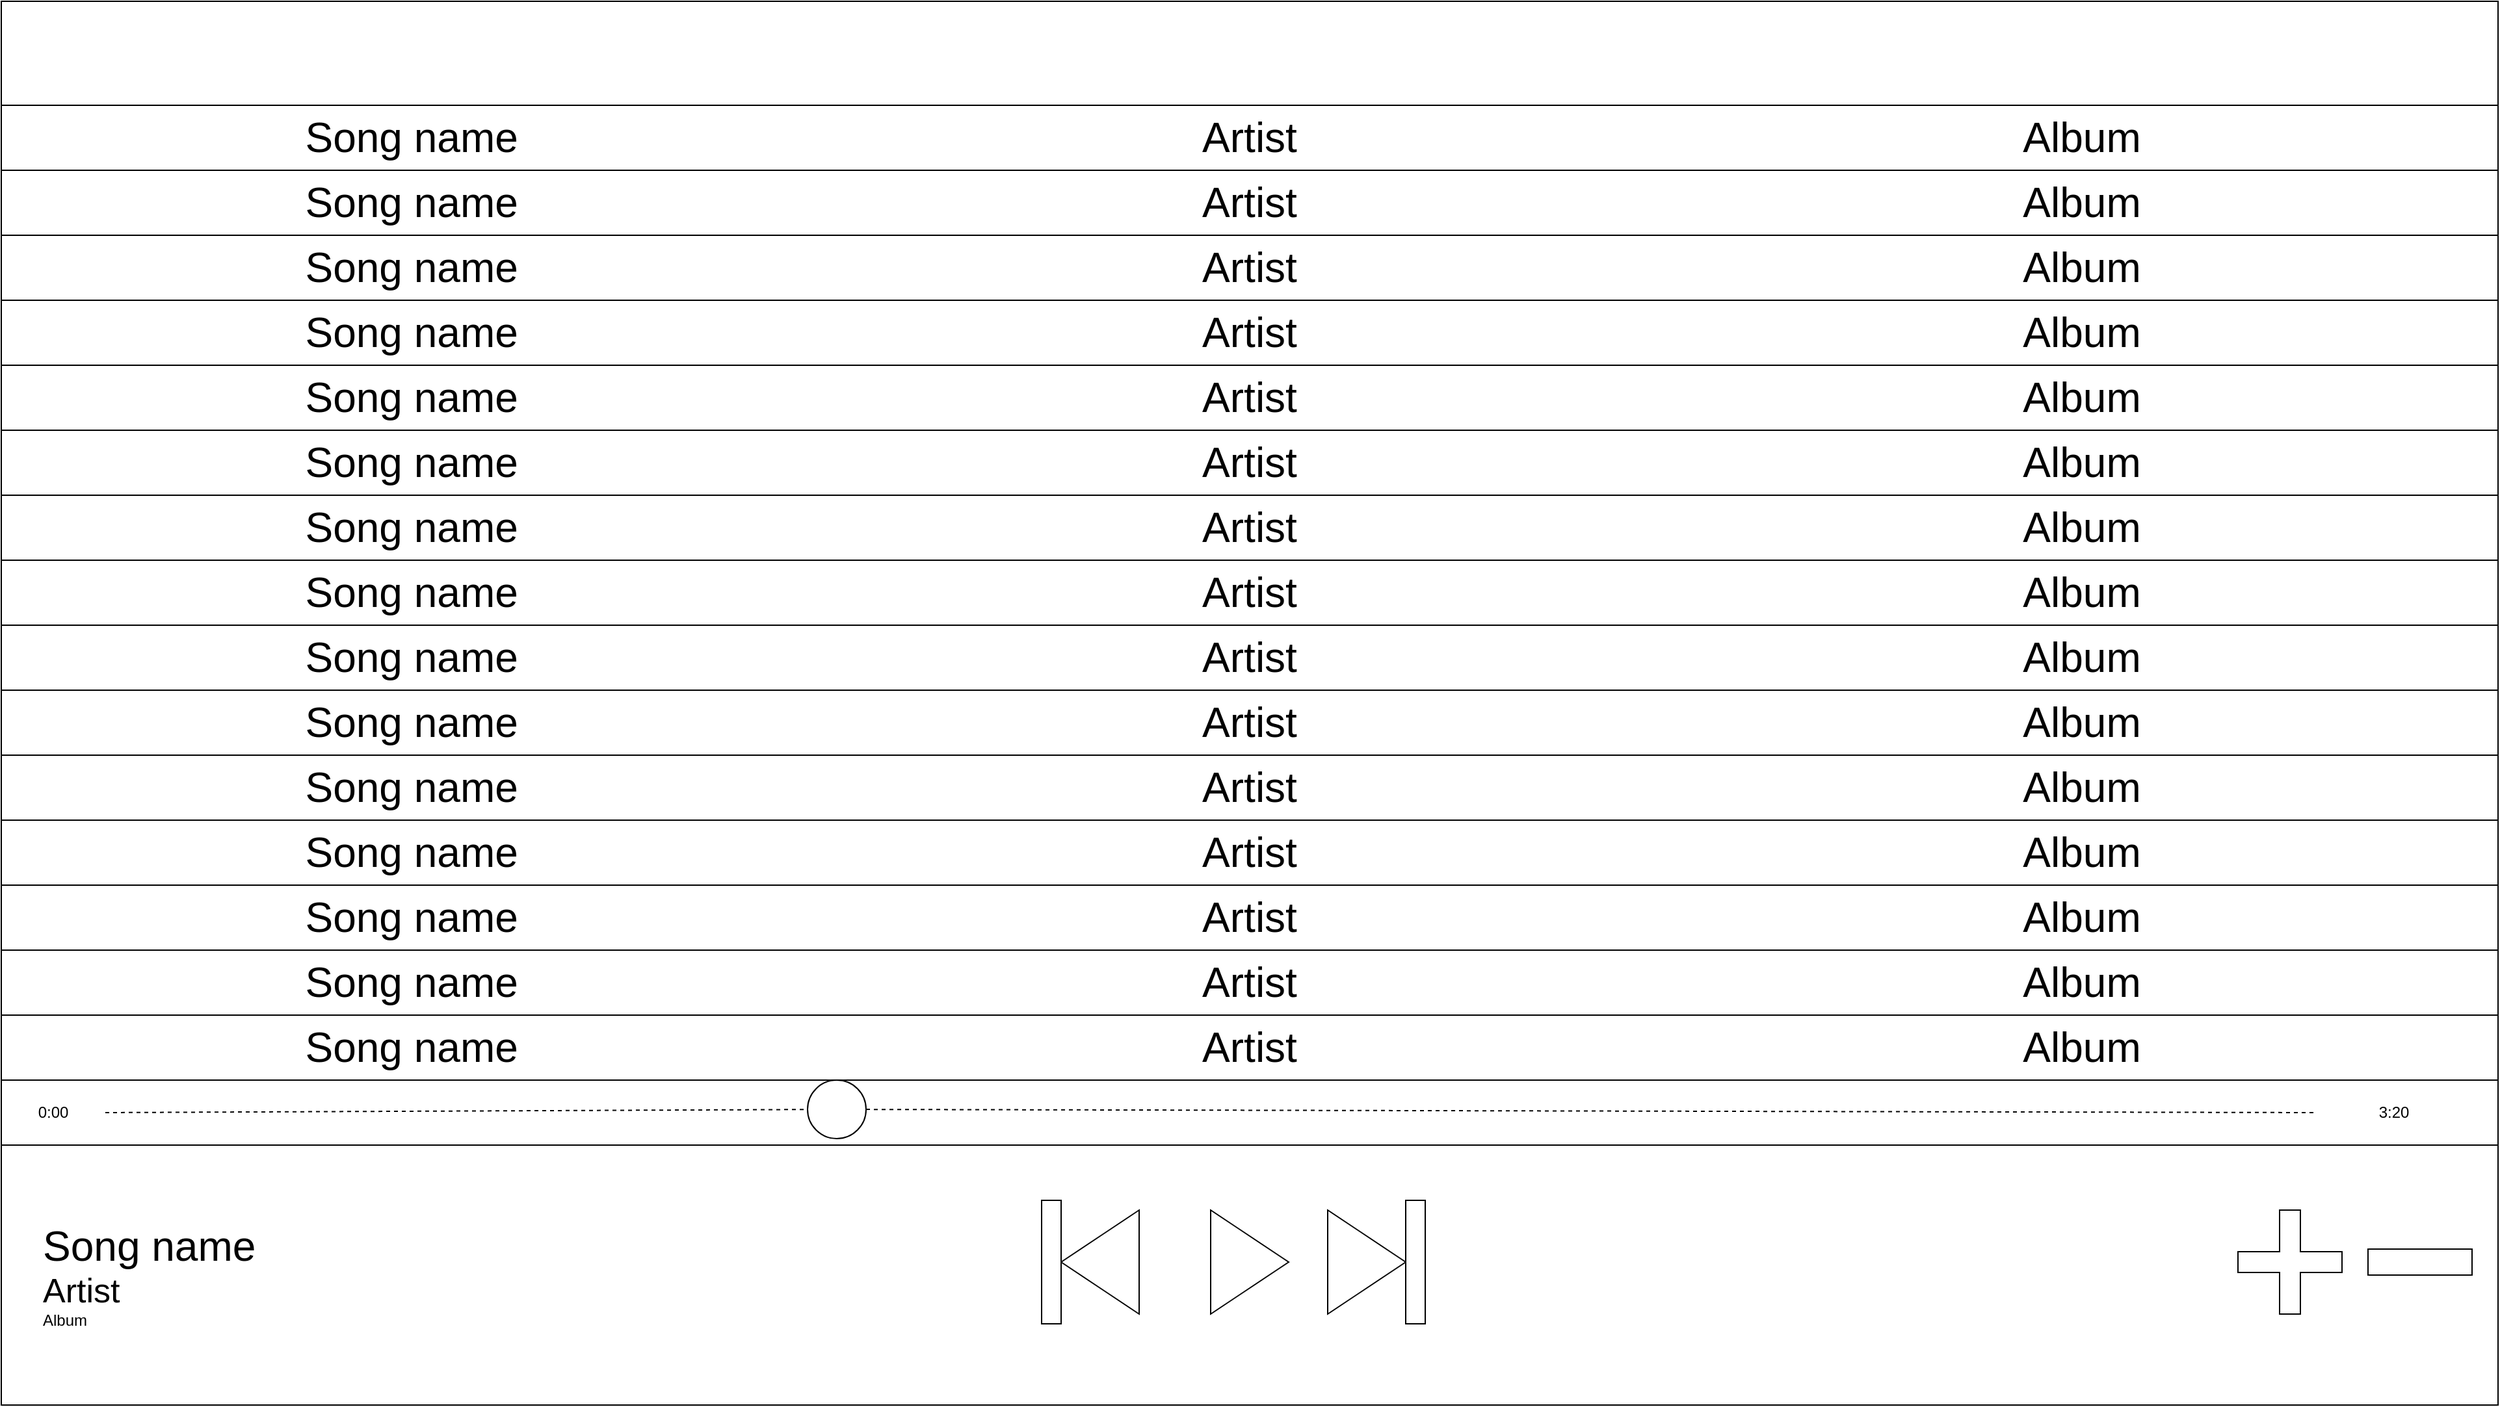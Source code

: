<mxfile version="13.4.2" type="device"><diagram id="9Z5FpPsjTViemhz1lpiM" name="Page-1"><mxGraphModel dx="3196" dy="3403" grid="1" gridSize="10" guides="1" tooltips="1" connect="1" arrows="1" fold="1" page="1" pageScale="1" pageWidth="850" pageHeight="1100" math="0" shadow="0"><root><mxCell id="0"/><mxCell id="1" parent="0"/><mxCell id="Efipk-SrHfKpIuSl4kQd-1" value="" style="rounded=0;whiteSpace=wrap;html=1;" vertex="1" parent="1"><mxGeometry y="-2140" width="1920" height="1080" as="geometry"/></mxCell><mxCell id="Efipk-SrHfKpIuSl4kQd-2" value="" style="rounded=0;whiteSpace=wrap;html=1;" vertex="1" parent="1"><mxGeometry y="-1260" width="1920" height="200" as="geometry"/></mxCell><mxCell id="Efipk-SrHfKpIuSl4kQd-3" value="" style="triangle;whiteSpace=wrap;html=1;" vertex="1" parent="1"><mxGeometry x="930" y="-1210" width="60" height="80" as="geometry"/></mxCell><mxCell id="Efipk-SrHfKpIuSl4kQd-6" value="" style="triangle;whiteSpace=wrap;html=1;" vertex="1" parent="1"><mxGeometry x="1020" y="-1210" width="60" height="80" as="geometry"/></mxCell><mxCell id="Efipk-SrHfKpIuSl4kQd-7" value="" style="rounded=0;whiteSpace=wrap;html=1;rotation=90;" vertex="1" parent="1"><mxGeometry x="1040" y="-1177.5" width="95" height="15" as="geometry"/></mxCell><mxCell id="Efipk-SrHfKpIuSl4kQd-8" value="" style="triangle;whiteSpace=wrap;html=1;rotation=-180;" vertex="1" parent="1"><mxGeometry x="815" y="-1210" width="60" height="80" as="geometry"/></mxCell><mxCell id="Efipk-SrHfKpIuSl4kQd-9" value="" style="rounded=0;whiteSpace=wrap;html=1;rotation=90;" vertex="1" parent="1"><mxGeometry x="760" y="-1177.5" width="95" height="15" as="geometry"/></mxCell><mxCell id="Efipk-SrHfKpIuSl4kQd-10" value="" style="rounded=0;whiteSpace=wrap;html=1;" vertex="1" parent="1"><mxGeometry y="-1310" width="1920" height="50" as="geometry"/></mxCell><mxCell id="Efipk-SrHfKpIuSl4kQd-11" value="" style="endArrow=none;dashed=1;html=1;" edge="1" parent="1" source="Efipk-SrHfKpIuSl4kQd-14"><mxGeometry width="50" height="50" relative="1" as="geometry"><mxPoint x="80" y="-1285" as="sourcePoint"/><mxPoint x="1780" y="-1285" as="targetPoint"/></mxGeometry></mxCell><mxCell id="Efipk-SrHfKpIuSl4kQd-12" value="0:00" style="text;html=1;strokeColor=none;fillColor=none;align=center;verticalAlign=middle;whiteSpace=wrap;rounded=0;" vertex="1" parent="1"><mxGeometry x="20" y="-1295" width="40" height="20" as="geometry"/></mxCell><mxCell id="Efipk-SrHfKpIuSl4kQd-13" value="3:20" style="text;html=1;strokeColor=none;fillColor=none;align=center;verticalAlign=middle;whiteSpace=wrap;rounded=0;" vertex="1" parent="1"><mxGeometry x="1820" y="-1295" width="40" height="20" as="geometry"/></mxCell><mxCell id="Efipk-SrHfKpIuSl4kQd-14" value="" style="ellipse;whiteSpace=wrap;html=1;aspect=fixed;" vertex="1" parent="1"><mxGeometry x="620" y="-1310" width="45" height="45" as="geometry"/></mxCell><mxCell id="Efipk-SrHfKpIuSl4kQd-15" value="" style="endArrow=none;dashed=1;html=1;" edge="1" parent="1" target="Efipk-SrHfKpIuSl4kQd-14"><mxGeometry width="50" height="50" relative="1" as="geometry"><mxPoint x="80" y="-1285" as="sourcePoint"/><mxPoint x="1780" y="-1285" as="targetPoint"/></mxGeometry></mxCell><mxCell id="Efipk-SrHfKpIuSl4kQd-16" value="&lt;font style=&quot;font-size: 32px&quot;&gt;Song name&lt;/font&gt;&lt;br&gt;&lt;font style=&quot;font-size: 26px&quot;&gt;Artist&lt;/font&gt;&lt;br&gt;Album" style="text;html=1;strokeColor=none;fillColor=none;align=left;verticalAlign=middle;whiteSpace=wrap;rounded=0;" vertex="1" parent="1"><mxGeometry x="30" y="-1260" width="280" height="200" as="geometry"/></mxCell><mxCell id="Efipk-SrHfKpIuSl4kQd-17" value="" style="shape=cross;whiteSpace=wrap;html=1;" vertex="1" parent="1"><mxGeometry x="1720" y="-1210" width="80" height="80" as="geometry"/></mxCell><mxCell id="Efipk-SrHfKpIuSl4kQd-18" value="" style="rounded=0;whiteSpace=wrap;html=1;" vertex="1" parent="1"><mxGeometry x="1820" y="-1180" width="80" height="20" as="geometry"/></mxCell><mxCell id="Efipk-SrHfKpIuSl4kQd-20" value="" style="rounded=0;whiteSpace=wrap;html=1;" vertex="1" parent="1"><mxGeometry y="-1510" width="1920" height="50" as="geometry"/></mxCell><mxCell id="Efipk-SrHfKpIuSl4kQd-22" value="" style="rounded=0;whiteSpace=wrap;html=1;" vertex="1" parent="1"><mxGeometry y="-1460" width="1920" height="50" as="geometry"/></mxCell><mxCell id="Efipk-SrHfKpIuSl4kQd-23" value="" style="rounded=0;whiteSpace=wrap;html=1;" vertex="1" parent="1"><mxGeometry y="-1410" width="1920" height="50" as="geometry"/></mxCell><mxCell id="Efipk-SrHfKpIuSl4kQd-24" value="" style="rounded=0;whiteSpace=wrap;html=1;" vertex="1" parent="1"><mxGeometry y="-1360" width="1920" height="50" as="geometry"/></mxCell><mxCell id="Efipk-SrHfKpIuSl4kQd-25" value="" style="rounded=0;whiteSpace=wrap;html=1;" vertex="1" parent="1"><mxGeometry y="-1710" width="1920" height="50" as="geometry"/></mxCell><mxCell id="Efipk-SrHfKpIuSl4kQd-26" value="" style="rounded=0;whiteSpace=wrap;html=1;" vertex="1" parent="1"><mxGeometry y="-1660" width="1920" height="50" as="geometry"/></mxCell><mxCell id="Efipk-SrHfKpIuSl4kQd-27" value="" style="rounded=0;whiteSpace=wrap;html=1;" vertex="1" parent="1"><mxGeometry y="-1610" width="1920" height="50" as="geometry"/></mxCell><mxCell id="Efipk-SrHfKpIuSl4kQd-28" value="" style="rounded=0;whiteSpace=wrap;html=1;" vertex="1" parent="1"><mxGeometry y="-1560" width="1920" height="50" as="geometry"/></mxCell><mxCell id="Efipk-SrHfKpIuSl4kQd-29" value="" style="rounded=0;whiteSpace=wrap;html=1;" vertex="1" parent="1"><mxGeometry y="-1910" width="1920" height="50" as="geometry"/></mxCell><mxCell id="Efipk-SrHfKpIuSl4kQd-30" value="" style="rounded=0;whiteSpace=wrap;html=1;" vertex="1" parent="1"><mxGeometry y="-1860" width="1920" height="50" as="geometry"/></mxCell><mxCell id="Efipk-SrHfKpIuSl4kQd-31" value="" style="rounded=0;whiteSpace=wrap;html=1;" vertex="1" parent="1"><mxGeometry y="-1810" width="1920" height="50" as="geometry"/></mxCell><mxCell id="Efipk-SrHfKpIuSl4kQd-32" value="" style="rounded=0;whiteSpace=wrap;html=1;" vertex="1" parent="1"><mxGeometry y="-1760" width="1920" height="50" as="geometry"/></mxCell><mxCell id="Efipk-SrHfKpIuSl4kQd-34" value="" style="rounded=0;whiteSpace=wrap;html=1;" vertex="1" parent="1"><mxGeometry y="-2060" width="1920" height="50" as="geometry"/></mxCell><mxCell id="Efipk-SrHfKpIuSl4kQd-35" value="" style="rounded=0;whiteSpace=wrap;html=1;" vertex="1" parent="1"><mxGeometry y="-2010" width="1920" height="50" as="geometry"/></mxCell><mxCell id="Efipk-SrHfKpIuSl4kQd-36" value="" style="rounded=0;whiteSpace=wrap;html=1;" vertex="1" parent="1"><mxGeometry y="-1960" width="1920" height="50" as="geometry"/></mxCell><mxCell id="Efipk-SrHfKpIuSl4kQd-37" value="&lt;font style=&quot;font-size: 32px&quot;&gt;Song name&amp;nbsp;&lt;/font&gt;" style="text;html=1;strokeColor=none;fillColor=none;align=center;verticalAlign=middle;whiteSpace=wrap;rounded=0;strokeWidth=32;" vertex="1" parent="1"><mxGeometry y="-2060" width="640" height="50" as="geometry"/></mxCell><mxCell id="Efipk-SrHfKpIuSl4kQd-38" value="&lt;font style=&quot;font-size: 32px&quot;&gt;Album&lt;/font&gt;" style="text;html=1;strokeColor=none;fillColor=none;align=center;verticalAlign=middle;whiteSpace=wrap;rounded=0;strokeWidth=32;" vertex="1" parent="1"><mxGeometry x="1280" y="-2060" width="640" height="50" as="geometry"/></mxCell><mxCell id="Efipk-SrHfKpIuSl4kQd-39" value="&lt;font style=&quot;font-size: 32px&quot;&gt;Artist&lt;/font&gt;" style="text;html=1;strokeColor=none;fillColor=none;align=center;verticalAlign=middle;whiteSpace=wrap;rounded=0;strokeWidth=32;" vertex="1" parent="1"><mxGeometry x="640" y="-2060" width="640" height="50" as="geometry"/></mxCell><mxCell id="Efipk-SrHfKpIuSl4kQd-40" value="&lt;font style=&quot;font-size: 32px&quot;&gt;Song name&amp;nbsp;&lt;/font&gt;" style="text;html=1;strokeColor=none;fillColor=none;align=center;verticalAlign=middle;whiteSpace=wrap;rounded=0;strokeWidth=32;" vertex="1" parent="1"><mxGeometry y="-2010" width="640" height="50" as="geometry"/></mxCell><mxCell id="Efipk-SrHfKpIuSl4kQd-41" value="&lt;font style=&quot;font-size: 32px&quot;&gt;Album&lt;/font&gt;" style="text;html=1;strokeColor=none;fillColor=none;align=center;verticalAlign=middle;whiteSpace=wrap;rounded=0;strokeWidth=32;" vertex="1" parent="1"><mxGeometry x="1280" y="-2010" width="640" height="50" as="geometry"/></mxCell><mxCell id="Efipk-SrHfKpIuSl4kQd-42" value="&lt;font style=&quot;font-size: 32px&quot;&gt;Artist&lt;/font&gt;" style="text;html=1;strokeColor=none;fillColor=none;align=center;verticalAlign=middle;whiteSpace=wrap;rounded=0;strokeWidth=32;" vertex="1" parent="1"><mxGeometry x="640" y="-2010" width="640" height="50" as="geometry"/></mxCell><mxCell id="Efipk-SrHfKpIuSl4kQd-43" value="&lt;font style=&quot;font-size: 32px&quot;&gt;Song name&amp;nbsp;&lt;/font&gt;" style="text;html=1;strokeColor=none;fillColor=none;align=center;verticalAlign=middle;whiteSpace=wrap;rounded=0;strokeWidth=32;" vertex="1" parent="1"><mxGeometry y="-1960" width="640" height="50" as="geometry"/></mxCell><mxCell id="Efipk-SrHfKpIuSl4kQd-44" value="&lt;font style=&quot;font-size: 32px&quot;&gt;Album&lt;/font&gt;" style="text;html=1;strokeColor=none;fillColor=none;align=center;verticalAlign=middle;whiteSpace=wrap;rounded=0;strokeWidth=32;" vertex="1" parent="1"><mxGeometry x="1280" y="-1960" width="640" height="50" as="geometry"/></mxCell><mxCell id="Efipk-SrHfKpIuSl4kQd-45" value="&lt;font style=&quot;font-size: 32px&quot;&gt;Artist&lt;/font&gt;" style="text;html=1;strokeColor=none;fillColor=none;align=center;verticalAlign=middle;whiteSpace=wrap;rounded=0;strokeWidth=32;" vertex="1" parent="1"><mxGeometry x="640" y="-1960" width="640" height="50" as="geometry"/></mxCell><mxCell id="Efipk-SrHfKpIuSl4kQd-46" value="&lt;font style=&quot;font-size: 32px&quot;&gt;Song name&amp;nbsp;&lt;/font&gt;" style="text;html=1;strokeColor=none;fillColor=none;align=center;verticalAlign=middle;whiteSpace=wrap;rounded=0;strokeWidth=32;" vertex="1" parent="1"><mxGeometry y="-1910" width="640" height="50" as="geometry"/></mxCell><mxCell id="Efipk-SrHfKpIuSl4kQd-47" value="&lt;font style=&quot;font-size: 32px&quot;&gt;Album&lt;/font&gt;" style="text;html=1;strokeColor=none;fillColor=none;align=center;verticalAlign=middle;whiteSpace=wrap;rounded=0;strokeWidth=32;" vertex="1" parent="1"><mxGeometry x="1280" y="-1910" width="640" height="50" as="geometry"/></mxCell><mxCell id="Efipk-SrHfKpIuSl4kQd-48" value="&lt;font style=&quot;font-size: 32px&quot;&gt;Artist&lt;/font&gt;" style="text;html=1;strokeColor=none;fillColor=none;align=center;verticalAlign=middle;whiteSpace=wrap;rounded=0;strokeWidth=32;" vertex="1" parent="1"><mxGeometry x="640" y="-1910" width="640" height="50" as="geometry"/></mxCell><mxCell id="Efipk-SrHfKpIuSl4kQd-49" value="&lt;font style=&quot;font-size: 32px&quot;&gt;Song name&amp;nbsp;&lt;/font&gt;" style="text;html=1;strokeColor=none;fillColor=none;align=center;verticalAlign=middle;whiteSpace=wrap;rounded=0;strokeWidth=32;" vertex="1" parent="1"><mxGeometry y="-1860" width="640" height="50" as="geometry"/></mxCell><mxCell id="Efipk-SrHfKpIuSl4kQd-50" value="&lt;font style=&quot;font-size: 32px&quot;&gt;Album&lt;/font&gt;" style="text;html=1;strokeColor=none;fillColor=none;align=center;verticalAlign=middle;whiteSpace=wrap;rounded=0;strokeWidth=32;" vertex="1" parent="1"><mxGeometry x="1280" y="-1860" width="640" height="50" as="geometry"/></mxCell><mxCell id="Efipk-SrHfKpIuSl4kQd-51" value="&lt;font style=&quot;font-size: 32px&quot;&gt;Artist&lt;/font&gt;" style="text;html=1;strokeColor=none;fillColor=none;align=center;verticalAlign=middle;whiteSpace=wrap;rounded=0;strokeWidth=32;" vertex="1" parent="1"><mxGeometry x="640" y="-1860" width="640" height="50" as="geometry"/></mxCell><mxCell id="Efipk-SrHfKpIuSl4kQd-52" value="&lt;font style=&quot;font-size: 32px&quot;&gt;Song name&amp;nbsp;&lt;/font&gt;" style="text;html=1;strokeColor=none;fillColor=none;align=center;verticalAlign=middle;whiteSpace=wrap;rounded=0;strokeWidth=32;" vertex="1" parent="1"><mxGeometry y="-1810" width="640" height="50" as="geometry"/></mxCell><mxCell id="Efipk-SrHfKpIuSl4kQd-53" value="&lt;font style=&quot;font-size: 32px&quot;&gt;Album&lt;/font&gt;" style="text;html=1;strokeColor=none;fillColor=none;align=center;verticalAlign=middle;whiteSpace=wrap;rounded=0;strokeWidth=32;" vertex="1" parent="1"><mxGeometry x="1280" y="-1810" width="640" height="50" as="geometry"/></mxCell><mxCell id="Efipk-SrHfKpIuSl4kQd-54" value="&lt;font style=&quot;font-size: 32px&quot;&gt;Artist&lt;/font&gt;" style="text;html=1;strokeColor=none;fillColor=none;align=center;verticalAlign=middle;whiteSpace=wrap;rounded=0;strokeWidth=32;" vertex="1" parent="1"><mxGeometry x="640" y="-1810" width="640" height="50" as="geometry"/></mxCell><mxCell id="Efipk-SrHfKpIuSl4kQd-55" value="&lt;font style=&quot;font-size: 32px&quot;&gt;Song name&amp;nbsp;&lt;/font&gt;" style="text;html=1;strokeColor=none;fillColor=none;align=center;verticalAlign=middle;whiteSpace=wrap;rounded=0;strokeWidth=32;" vertex="1" parent="1"><mxGeometry y="-1760" width="640" height="50" as="geometry"/></mxCell><mxCell id="Efipk-SrHfKpIuSl4kQd-56" value="&lt;font style=&quot;font-size: 32px&quot;&gt;Album&lt;/font&gt;" style="text;html=1;strokeColor=none;fillColor=none;align=center;verticalAlign=middle;whiteSpace=wrap;rounded=0;strokeWidth=32;" vertex="1" parent="1"><mxGeometry x="1280" y="-1760" width="640" height="50" as="geometry"/></mxCell><mxCell id="Efipk-SrHfKpIuSl4kQd-57" value="&lt;font style=&quot;font-size: 32px&quot;&gt;Artist&lt;/font&gt;" style="text;html=1;strokeColor=none;fillColor=none;align=center;verticalAlign=middle;whiteSpace=wrap;rounded=0;strokeWidth=32;" vertex="1" parent="1"><mxGeometry x="640" y="-1760" width="640" height="50" as="geometry"/></mxCell><mxCell id="Efipk-SrHfKpIuSl4kQd-58" value="&lt;font style=&quot;font-size: 32px&quot;&gt;Song name&amp;nbsp;&lt;/font&gt;" style="text;html=1;strokeColor=none;fillColor=none;align=center;verticalAlign=middle;whiteSpace=wrap;rounded=0;strokeWidth=32;" vertex="1" parent="1"><mxGeometry y="-1710" width="640" height="50" as="geometry"/></mxCell><mxCell id="Efipk-SrHfKpIuSl4kQd-59" value="&lt;font style=&quot;font-size: 32px&quot;&gt;Album&lt;/font&gt;" style="text;html=1;strokeColor=none;fillColor=none;align=center;verticalAlign=middle;whiteSpace=wrap;rounded=0;strokeWidth=32;" vertex="1" parent="1"><mxGeometry x="1280" y="-1710" width="640" height="50" as="geometry"/></mxCell><mxCell id="Efipk-SrHfKpIuSl4kQd-60" value="&lt;font style=&quot;font-size: 32px&quot;&gt;Artist&lt;/font&gt;" style="text;html=1;strokeColor=none;fillColor=none;align=center;verticalAlign=middle;whiteSpace=wrap;rounded=0;strokeWidth=32;" vertex="1" parent="1"><mxGeometry x="640" y="-1710" width="640" height="50" as="geometry"/></mxCell><mxCell id="Efipk-SrHfKpIuSl4kQd-61" value="&lt;font style=&quot;font-size: 32px&quot;&gt;Song name&amp;nbsp;&lt;/font&gt;" style="text;html=1;strokeColor=none;fillColor=none;align=center;verticalAlign=middle;whiteSpace=wrap;rounded=0;strokeWidth=32;" vertex="1" parent="1"><mxGeometry y="-1660" width="640" height="50" as="geometry"/></mxCell><mxCell id="Efipk-SrHfKpIuSl4kQd-62" value="&lt;font style=&quot;font-size: 32px&quot;&gt;Album&lt;/font&gt;" style="text;html=1;strokeColor=none;fillColor=none;align=center;verticalAlign=middle;whiteSpace=wrap;rounded=0;strokeWidth=32;" vertex="1" parent="1"><mxGeometry x="1280" y="-1660" width="640" height="50" as="geometry"/></mxCell><mxCell id="Efipk-SrHfKpIuSl4kQd-63" value="&lt;font style=&quot;font-size: 32px&quot;&gt;Artist&lt;/font&gt;" style="text;html=1;strokeColor=none;fillColor=none;align=center;verticalAlign=middle;whiteSpace=wrap;rounded=0;strokeWidth=32;" vertex="1" parent="1"><mxGeometry x="640" y="-1660" width="640" height="50" as="geometry"/></mxCell><mxCell id="Efipk-SrHfKpIuSl4kQd-64" value="&lt;font style=&quot;font-size: 32px&quot;&gt;Song name&amp;nbsp;&lt;/font&gt;" style="text;html=1;strokeColor=none;fillColor=none;align=center;verticalAlign=middle;whiteSpace=wrap;rounded=0;strokeWidth=32;" vertex="1" parent="1"><mxGeometry y="-1610" width="640" height="50" as="geometry"/></mxCell><mxCell id="Efipk-SrHfKpIuSl4kQd-65" value="&lt;font style=&quot;font-size: 32px&quot;&gt;Album&lt;/font&gt;" style="text;html=1;strokeColor=none;fillColor=none;align=center;verticalAlign=middle;whiteSpace=wrap;rounded=0;strokeWidth=32;" vertex="1" parent="1"><mxGeometry x="1280" y="-1610" width="640" height="50" as="geometry"/></mxCell><mxCell id="Efipk-SrHfKpIuSl4kQd-66" value="&lt;font style=&quot;font-size: 32px&quot;&gt;Artist&lt;/font&gt;" style="text;html=1;strokeColor=none;fillColor=none;align=center;verticalAlign=middle;whiteSpace=wrap;rounded=0;strokeWidth=32;" vertex="1" parent="1"><mxGeometry x="640" y="-1610" width="640" height="50" as="geometry"/></mxCell><mxCell id="Efipk-SrHfKpIuSl4kQd-67" value="&lt;font style=&quot;font-size: 32px&quot;&gt;Song name&amp;nbsp;&lt;/font&gt;" style="text;html=1;strokeColor=none;fillColor=none;align=center;verticalAlign=middle;whiteSpace=wrap;rounded=0;strokeWidth=32;" vertex="1" parent="1"><mxGeometry y="-1560" width="640" height="50" as="geometry"/></mxCell><mxCell id="Efipk-SrHfKpIuSl4kQd-68" value="&lt;font style=&quot;font-size: 32px&quot;&gt;Album&lt;/font&gt;" style="text;html=1;strokeColor=none;fillColor=none;align=center;verticalAlign=middle;whiteSpace=wrap;rounded=0;strokeWidth=32;" vertex="1" parent="1"><mxGeometry x="1280" y="-1560" width="640" height="50" as="geometry"/></mxCell><mxCell id="Efipk-SrHfKpIuSl4kQd-69" value="&lt;font style=&quot;font-size: 32px&quot;&gt;Artist&lt;/font&gt;" style="text;html=1;strokeColor=none;fillColor=none;align=center;verticalAlign=middle;whiteSpace=wrap;rounded=0;strokeWidth=32;" vertex="1" parent="1"><mxGeometry x="640" y="-1560" width="640" height="50" as="geometry"/></mxCell><mxCell id="Efipk-SrHfKpIuSl4kQd-70" value="&lt;font style=&quot;font-size: 32px&quot;&gt;Song name&amp;nbsp;&lt;/font&gt;" style="text;html=1;strokeColor=none;fillColor=none;align=center;verticalAlign=middle;whiteSpace=wrap;rounded=0;strokeWidth=32;" vertex="1" parent="1"><mxGeometry y="-1510" width="640" height="50" as="geometry"/></mxCell><mxCell id="Efipk-SrHfKpIuSl4kQd-71" value="&lt;font style=&quot;font-size: 32px&quot;&gt;Album&lt;/font&gt;" style="text;html=1;strokeColor=none;fillColor=none;align=center;verticalAlign=middle;whiteSpace=wrap;rounded=0;strokeWidth=32;" vertex="1" parent="1"><mxGeometry x="1280" y="-1510" width="640" height="50" as="geometry"/></mxCell><mxCell id="Efipk-SrHfKpIuSl4kQd-72" value="&lt;font style=&quot;font-size: 32px&quot;&gt;Artist&lt;/font&gt;" style="text;html=1;strokeColor=none;fillColor=none;align=center;verticalAlign=middle;whiteSpace=wrap;rounded=0;strokeWidth=32;" vertex="1" parent="1"><mxGeometry x="640" y="-1510" width="640" height="50" as="geometry"/></mxCell><mxCell id="Efipk-SrHfKpIuSl4kQd-73" value="&lt;font style=&quot;font-size: 32px&quot;&gt;Song name&amp;nbsp;&lt;/font&gt;" style="text;html=1;strokeColor=none;fillColor=none;align=center;verticalAlign=middle;whiteSpace=wrap;rounded=0;strokeWidth=32;" vertex="1" parent="1"><mxGeometry y="-1460" width="640" height="50" as="geometry"/></mxCell><mxCell id="Efipk-SrHfKpIuSl4kQd-74" value="&lt;font style=&quot;font-size: 32px&quot;&gt;Album&lt;/font&gt;" style="text;html=1;strokeColor=none;fillColor=none;align=center;verticalAlign=middle;whiteSpace=wrap;rounded=0;strokeWidth=32;" vertex="1" parent="1"><mxGeometry x="1280" y="-1460" width="640" height="50" as="geometry"/></mxCell><mxCell id="Efipk-SrHfKpIuSl4kQd-75" value="&lt;font style=&quot;font-size: 32px&quot;&gt;Artist&lt;/font&gt;" style="text;html=1;strokeColor=none;fillColor=none;align=center;verticalAlign=middle;whiteSpace=wrap;rounded=0;strokeWidth=32;" vertex="1" parent="1"><mxGeometry x="640" y="-1460" width="640" height="50" as="geometry"/></mxCell><mxCell id="Efipk-SrHfKpIuSl4kQd-76" value="&lt;font style=&quot;font-size: 32px&quot;&gt;Song name&amp;nbsp;&lt;/font&gt;" style="text;html=1;strokeColor=none;fillColor=none;align=center;verticalAlign=middle;whiteSpace=wrap;rounded=0;strokeWidth=32;" vertex="1" parent="1"><mxGeometry y="-1410" width="640" height="50" as="geometry"/></mxCell><mxCell id="Efipk-SrHfKpIuSl4kQd-77" value="&lt;font style=&quot;font-size: 32px&quot;&gt;Album&lt;/font&gt;" style="text;html=1;strokeColor=none;fillColor=none;align=center;verticalAlign=middle;whiteSpace=wrap;rounded=0;strokeWidth=32;" vertex="1" parent="1"><mxGeometry x="1280" y="-1410" width="640" height="50" as="geometry"/></mxCell><mxCell id="Efipk-SrHfKpIuSl4kQd-78" value="&lt;font style=&quot;font-size: 32px&quot;&gt;Artist&lt;/font&gt;" style="text;html=1;strokeColor=none;fillColor=none;align=center;verticalAlign=middle;whiteSpace=wrap;rounded=0;strokeWidth=32;" vertex="1" parent="1"><mxGeometry x="640" y="-1410" width="640" height="50" as="geometry"/></mxCell><mxCell id="Efipk-SrHfKpIuSl4kQd-79" value="&lt;font style=&quot;font-size: 32px&quot;&gt;Song name&amp;nbsp;&lt;/font&gt;" style="text;html=1;strokeColor=none;fillColor=none;align=center;verticalAlign=middle;whiteSpace=wrap;rounded=0;strokeWidth=32;" vertex="1" parent="1"><mxGeometry y="-1360" width="640" height="50" as="geometry"/></mxCell><mxCell id="Efipk-SrHfKpIuSl4kQd-80" value="&lt;font style=&quot;font-size: 32px&quot;&gt;Album&lt;/font&gt;" style="text;html=1;strokeColor=none;fillColor=none;align=center;verticalAlign=middle;whiteSpace=wrap;rounded=0;strokeWidth=32;" vertex="1" parent="1"><mxGeometry x="1280" y="-1360" width="640" height="50" as="geometry"/></mxCell><mxCell id="Efipk-SrHfKpIuSl4kQd-81" value="&lt;font style=&quot;font-size: 32px&quot;&gt;Artist&lt;/font&gt;" style="text;html=1;strokeColor=none;fillColor=none;align=center;verticalAlign=middle;whiteSpace=wrap;rounded=0;strokeWidth=32;" vertex="1" parent="1"><mxGeometry x="640" y="-1360" width="640" height="50" as="geometry"/></mxCell></root></mxGraphModel></diagram></mxfile>